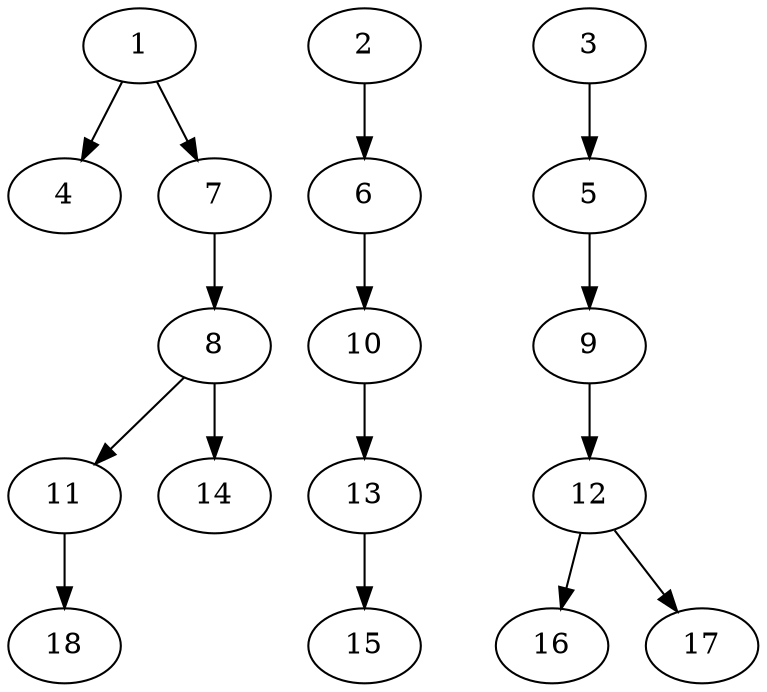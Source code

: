 // DAG (tier=1-easy, mode=data, n=18, ccr=0.339, fat=0.496, density=0.278, regular=0.736, jump=0.018, mindata=1048576, maxdata=8388608)
// DAG automatically generated by daggen at Sun Aug 24 16:33:33 2025
// /home/ermia/Project/Environments/daggen/bin/daggen --dot --ccr 0.339 --fat 0.496 --regular 0.736 --density 0.278 --jump 0.018 --mindata 1048576 --maxdata 8388608 -n 18 
digraph G {
  1 [size="1308017721467731968", alpha="0.02", expect_size="654008860733865984"]
  1 -> 4 [size ="9568247611392"]
  1 -> 7 [size ="9568247611392"]
  2 [size="6159278790024327", alpha="0.03", expect_size="3079639395012163"]
  2 -> 6 [size ="212070586908672"]
  3 [size="1823144958878547968", alpha="0.20", expect_size="911572479439273984"]
  3 -> 5 [size ="11939077947392"]
  4 [size="5270352764879377", alpha="0.20", expect_size="2635176382439688"]
  5 [size="801971268675490688", alpha="0.16", expect_size="400985634337745344"]
  5 -> 9 [size ="292898994126848"]
  6 [size="66103995357059536", alpha="0.15", expect_size="33051997678529768"]
  6 -> 10 [size ="75447148740608"]
  7 [size="107716477564518848", alpha="0.20", expect_size="53858238782259424"]
  7 -> 8 [size ="100019126403072"]
  8 [size="6377908791490100", alpha="0.07", expect_size="3188954395745050"]
  8 -> 11 [size ="108293984878592"]
  8 -> 14 [size ="108293984878592"]
  9 [size="27397648333108412416", alpha="0.17", expect_size="13698824166554206208"]
  9 -> 12 [size ="72705206386688"]
  10 [size="62476255232000000000", alpha="0.08", expect_size="31238127616000000000"]
  10 -> 13 [size ="125960192000000"]
  11 [size="20341315598014464", alpha="0.04", expect_size="10170657799007232"]
  11 -> 18 [size ="478424997036032"]
  12 [size="153781139931169554432", alpha="0.05", expect_size="76890569965584777216"]
  12 -> 16 [size ="229628278996992"]
  12 -> 17 [size ="229628278996992"]
  13 [size="13907500135039160", alpha="0.17", expect_size="6953750067519580"]
  13 -> 15 [size ="224652165120000"]
  14 [size="13652193182635524096", alpha="0.10", expect_size="6826096591317762048"]
  15 [size="566797766497868", alpha="0.07", expect_size="283398883248934"]
  16 [size="10969361964402484", alpha="0.01", expect_size="5484680982201242"]
  17 [size="71275980480132939776", alpha="0.16", expect_size="35637990240066469888"]
  18 [size="2397175955934434", alpha="0.02", expect_size="1198587977967217"]
}